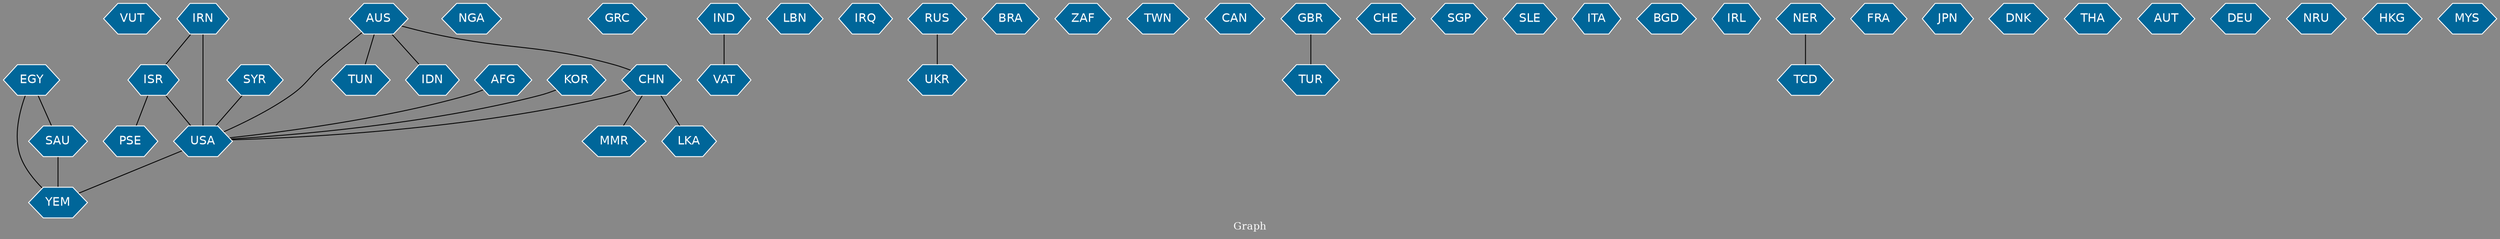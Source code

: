 // Countries together in item graph
graph {
	graph [bgcolor="#888888" fontcolor=white fontsize=12 label="Graph" outputorder=edgesfirst overlap=prism]
	node [color=white fillcolor="#006699" fontcolor=white fontname=Helvetica shape=hexagon style=filled]
	edge [arrowhead=open color=black fontcolor=white fontname=Courier fontsize=12]
		VUT [label=VUT]
		USA [label=USA]
		NGA [label=NGA]
		MMR [label=MMR]
		GRC [label=GRC]
		IND [label=IND]
		LBN [label=LBN]
		IRQ [label=IRQ]
		YEM [label=YEM]
		SAU [label=SAU]
		UKR [label=UKR]
		LKA [label=LKA]
		BRA [label=BRA]
		TUN [label=TUN]
		IDN [label=IDN]
		RUS [label=RUS]
		IRN [label=IRN]
		EGY [label=EGY]
		ZAF [label=ZAF]
		ISR [label=ISR]
		SYR [label=SYR]
		TWN [label=TWN]
		CAN [label=CAN]
		GBR [label=GBR]
		CHN [label=CHN]
		CHE [label=CHE]
		SGP [label=SGP]
		SLE [label=SLE]
		ITA [label=ITA]
		AUS [label=AUS]
		BGD [label=BGD]
		VAT [label=VAT]
		IRL [label=IRL]
		AFG [label=AFG]
		TCD [label=TCD]
		NER [label=NER]
		FRA [label=FRA]
		JPN [label=JPN]
		PSE [label=PSE]
		DNK [label=DNK]
		THA [label=THA]
		KOR [label=KOR]
		AUT [label=AUT]
		DEU [label=DEU]
		NRU [label=NRU]
		TUR [label=TUR]
		HKG [label=HKG]
		MYS [label=MYS]
			SYR -- USA [weight=2]
			ISR -- PSE [weight=1]
			EGY -- SAU [weight=1]
			KOR -- USA [weight=1]
			CHN -- USA [weight=2]
			AUS -- USA [weight=1]
			CHN -- LKA [weight=1]
			SAU -- YEM [weight=3]
			EGY -- YEM [weight=1]
			IND -- VAT [weight=1]
			GBR -- TUR [weight=1]
			CHN -- MMR [weight=1]
			AFG -- USA [weight=1]
			RUS -- UKR [weight=4]
			IRN -- ISR [weight=3]
			IRN -- USA [weight=8]
			ISR -- USA [weight=5]
			USA -- YEM [weight=2]
			AUS -- TUN [weight=1]
			AUS -- CHN [weight=1]
			AUS -- IDN [weight=1]
			NER -- TCD [weight=2]
}